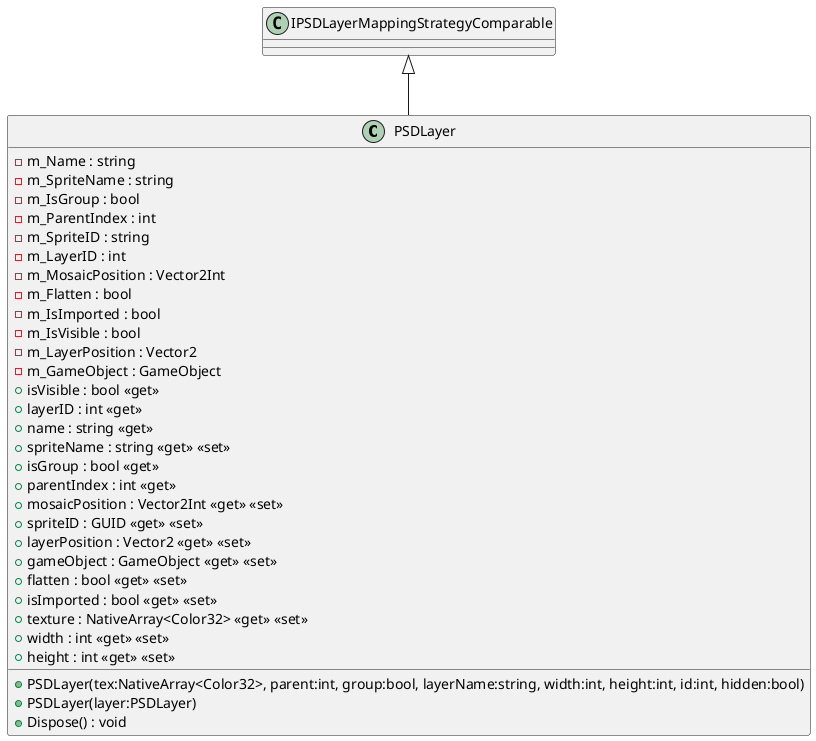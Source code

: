 @startuml
class PSDLayer {
    - m_Name : string
    - m_SpriteName : string
    - m_IsGroup : bool
    - m_ParentIndex : int
    - m_SpriteID : string
    - m_LayerID : int
    - m_MosaicPosition : Vector2Int
    - m_Flatten : bool
    - m_IsImported : bool
    - m_IsVisible : bool
    - m_LayerPosition : Vector2
    - m_GameObject : GameObject
    + PSDLayer(tex:NativeArray<Color32>, parent:int, group:bool, layerName:string, width:int, height:int, id:int, hidden:bool)
    + PSDLayer(layer:PSDLayer)
    + isVisible : bool <<get>>
    + layerID : int <<get>>
    + name : string <<get>>
    + spriteName : string <<get>> <<set>>
    + isGroup : bool <<get>>
    + parentIndex : int <<get>>
    + mosaicPosition : Vector2Int <<get>> <<set>>
    + spriteID : GUID <<get>> <<set>>
    + layerPosition : Vector2 <<get>> <<set>>
    + gameObject : GameObject <<get>> <<set>>
    + flatten : bool <<get>> <<set>>
    + isImported : bool <<get>> <<set>>
    + texture : NativeArray<Color32> <<get>> <<set>>
    + width : int <<get>> <<set>>
    + height : int <<get>> <<set>>
    + Dispose() : void
}
IPSDLayerMappingStrategyComparable <|-- PSDLayer
@enduml
